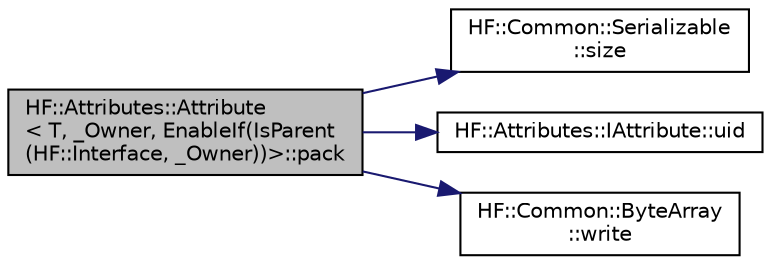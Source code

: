 digraph "HF::Attributes::Attribute&lt; T, _Owner, EnableIf(IsParent(HF::Interface, _Owner))&gt;::pack"
{
  edge [fontname="Helvetica",fontsize="10",labelfontname="Helvetica",labelfontsize="10"];
  node [fontname="Helvetica",fontsize="10",shape=record];
  rankdir="LR";
  Node26 [label="HF::Attributes::Attribute\l\< T, _Owner, EnableIf(IsParent\l(HF::Interface, _Owner))\>::pack",height=0.2,width=0.4,color="black", fillcolor="grey75", style="filled", fontcolor="black"];
  Node26 -> Node27 [color="midnightblue",fontsize="10",style="solid",fontname="Helvetica"];
  Node27 [label="HF::Common::Serializable\l::size",height=0.2,width=0.4,color="black", fillcolor="white", style="filled",URL="$structHF_1_1Common_1_1Serializable.html#a8f42af5e150e53d8b453f19f718e3ef9",tooltip="Number bytes needed to serialize the message. "];
  Node26 -> Node28 [color="midnightblue",fontsize="10",style="solid",fontname="Helvetica"];
  Node28 [label="HF::Attributes::IAttribute::uid",height=0.2,width=0.4,color="black", fillcolor="white", style="filled",URL="$structHF_1_1Attributes_1_1IAttribute.html#a4a8d92432eac4e0b9b30bda9f1d87833",tooltip="Attribute&#39;s UID. "];
  Node26 -> Node29 [color="midnightblue",fontsize="10",style="solid",fontname="Helvetica"];
  Node29 [label="HF::Common::ByteArray\l::write",height=0.2,width=0.4,color="black", fillcolor="white", style="filled",URL="$structHF_1_1Common_1_1ByteArray.html#a4d8497059b06cf33f1e2b899bbf7f08a",tooltip="Write a byte into the array at the given offset. "];
}
